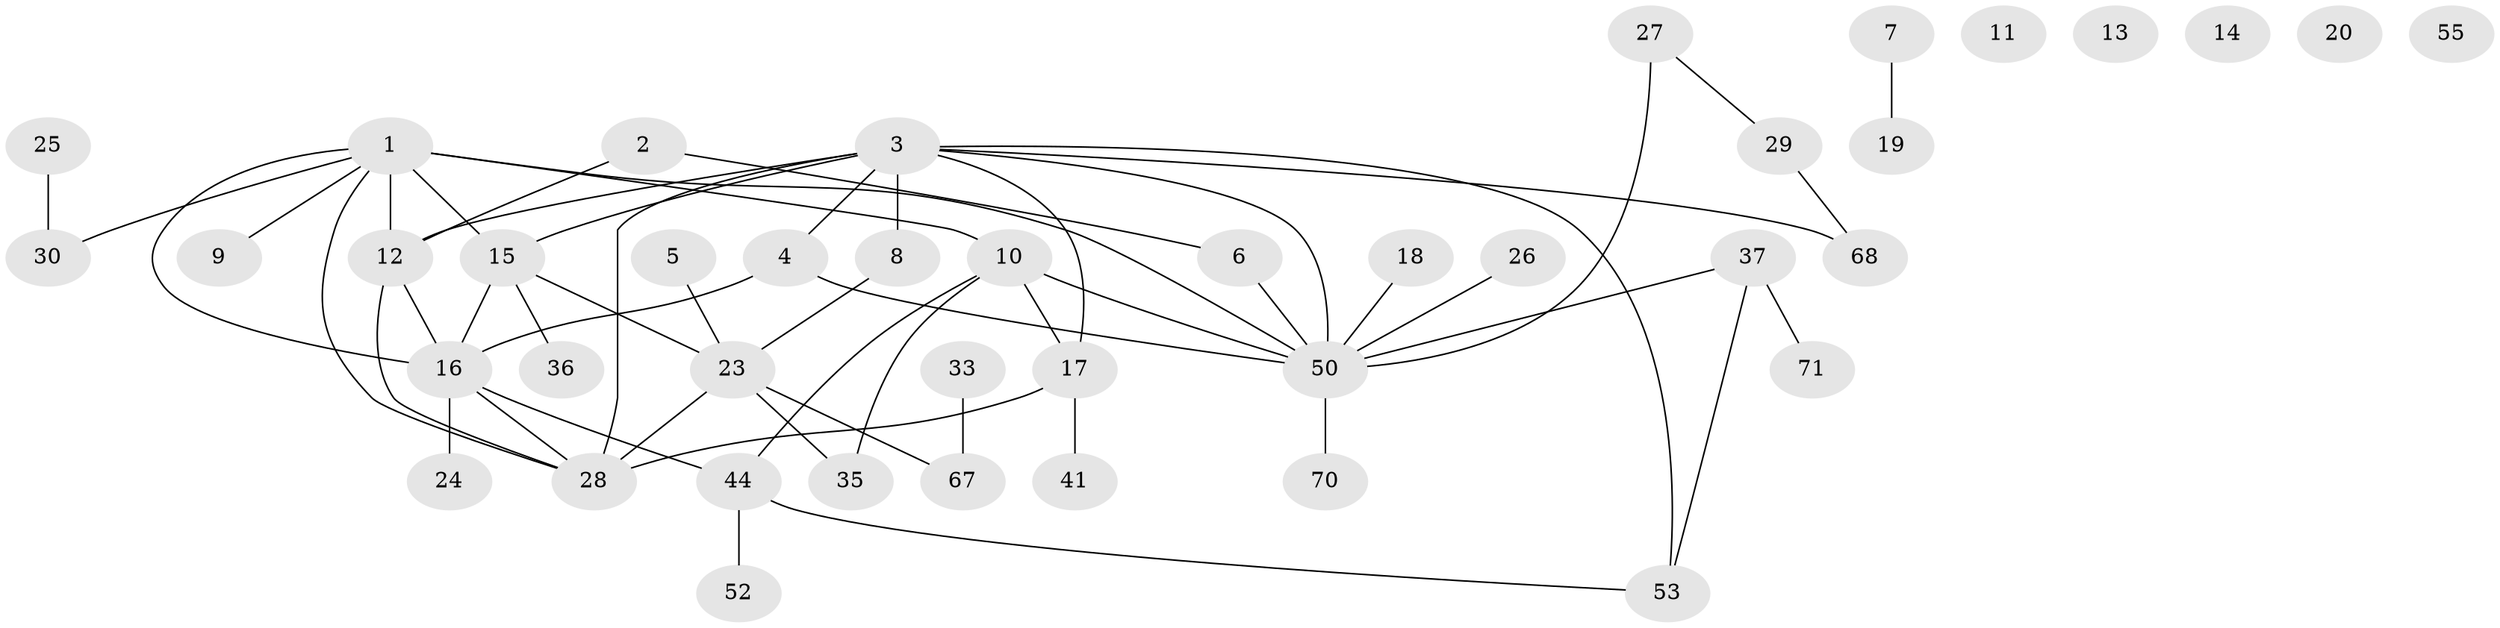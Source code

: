 // original degree distribution, {4: 0.14285714285714285, 2: 0.23809523809523808, 3: 0.2261904761904762, 1: 0.25, 0: 0.05952380952380952, 5: 0.07142857142857142, 6: 0.011904761904761904}
// Generated by graph-tools (version 1.1) at 2025/12/03/09/25 04:12:53]
// undirected, 42 vertices, 55 edges
graph export_dot {
graph [start="1"]
  node [color=gray90,style=filled];
  1 [super="+58+49+66"];
  2;
  3 [super="+45+42+22"];
  4;
  5;
  6;
  7 [super="+79"];
  8 [super="+32"];
  9 [super="+51"];
  10 [super="+57"];
  11;
  12 [super="+31"];
  13;
  14;
  15;
  16 [super="+84+21"];
  17 [super="+62"];
  18;
  19;
  20;
  23 [super="+63+76+39+65"];
  24;
  25;
  26;
  27 [super="+38"];
  28 [super="+47"];
  29 [super="+40"];
  30 [super="+54"];
  33;
  35;
  36;
  37 [super="+43"];
  41;
  44 [super="+61+48"];
  50 [super="+74+81"];
  52;
  53;
  55;
  67;
  68;
  70;
  71;
  1 -- 12;
  1 -- 9;
  1 -- 50;
  1 -- 30;
  1 -- 15;
  1 -- 28;
  1 -- 16;
  1 -- 10 [weight=2];
  2 -- 6;
  2 -- 12;
  3 -- 8;
  3 -- 12;
  3 -- 4;
  3 -- 68;
  3 -- 15;
  3 -- 17;
  3 -- 50;
  3 -- 53;
  3 -- 28;
  4 -- 50;
  4 -- 16;
  5 -- 23;
  6 -- 50;
  7 -- 19;
  8 -- 23;
  10 -- 50;
  10 -- 17;
  10 -- 35;
  10 -- 44;
  12 -- 28;
  12 -- 16;
  15 -- 36;
  15 -- 16;
  15 -- 23;
  16 -- 24;
  16 -- 44;
  16 -- 28;
  17 -- 28;
  17 -- 41;
  18 -- 50;
  23 -- 67;
  23 -- 35;
  23 -- 28;
  25 -- 30;
  26 -- 50;
  27 -- 29;
  27 -- 50;
  29 -- 68;
  33 -- 67;
  37 -- 50;
  37 -- 53;
  37 -- 71;
  44 -- 52;
  44 -- 53;
  50 -- 70;
}
